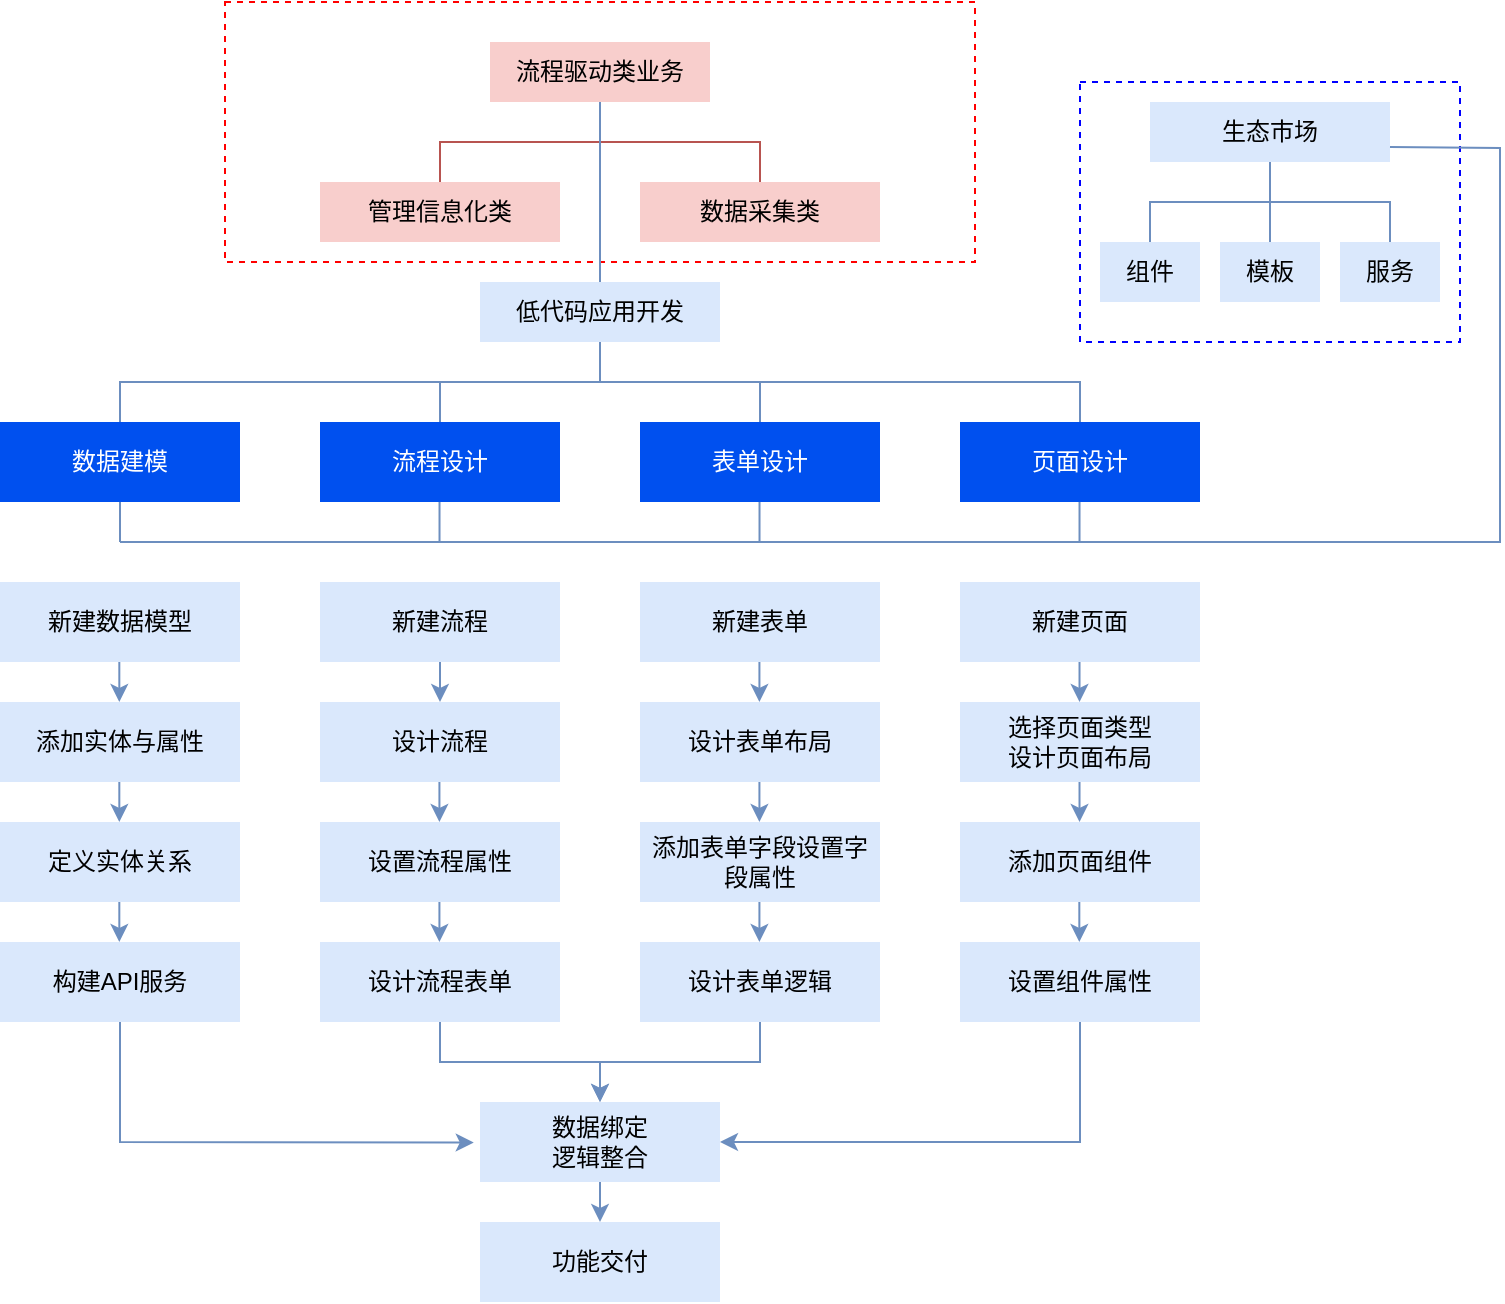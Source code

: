 <mxfile version="24.2.8" type="github">
  <diagram name="第 1 页" id="RNLNZzIKpRClcHgD1R4d">
    <mxGraphModel dx="2074" dy="678" grid="1" gridSize="10" guides="1" tooltips="1" connect="1" arrows="1" fold="1" page="1" pageScale="1" pageWidth="827" pageHeight="1169" math="0" shadow="0">
      <root>
        <mxCell id="0" />
        <mxCell id="1" parent="0" />
        <mxCell id="nhBofc9wbn79ew2FWKbZ-5" value="" style="rounded=0;whiteSpace=wrap;html=1;fillColor=none;strokeColor=#FF0000;dashed=1;" vertex="1" parent="1">
          <mxGeometry x="72.5" y="100" width="375" height="130" as="geometry" />
        </mxCell>
        <mxCell id="nhBofc9wbn79ew2FWKbZ-1" value="流程驱动类业务" style="rounded=0;whiteSpace=wrap;html=1;fillColor=#f8cecc;strokeColor=none;" vertex="1" parent="1">
          <mxGeometry x="205" y="120" width="110" height="30" as="geometry" />
        </mxCell>
        <mxCell id="nhBofc9wbn79ew2FWKbZ-2" value="管理信息化类" style="rounded=0;whiteSpace=wrap;html=1;fillColor=#f8cecc;strokeColor=none;" vertex="1" parent="1">
          <mxGeometry x="120" y="190" width="120" height="30" as="geometry" />
        </mxCell>
        <mxCell id="nhBofc9wbn79ew2FWKbZ-3" value="数据采集类" style="rounded=0;whiteSpace=wrap;html=1;fillColor=#f8cecc;strokeColor=none;" vertex="1" parent="1">
          <mxGeometry x="280" y="190" width="120" height="30" as="geometry" />
        </mxCell>
        <mxCell id="nhBofc9wbn79ew2FWKbZ-7" value="" style="endArrow=none;html=1;rounded=0;exitX=0.5;exitY=0;exitDx=0;exitDy=0;entryX=0.5;entryY=0;entryDx=0;entryDy=0;fillColor=#f8cecc;strokeColor=#b85450;" edge="1" parent="1" source="nhBofc9wbn79ew2FWKbZ-3" target="nhBofc9wbn79ew2FWKbZ-2">
          <mxGeometry width="50" height="50" relative="1" as="geometry">
            <mxPoint x="390" y="400" as="sourcePoint" />
            <mxPoint x="260" y="170" as="targetPoint" />
            <Array as="points">
              <mxPoint x="340" y="170" />
              <mxPoint x="180" y="170" />
            </Array>
          </mxGeometry>
        </mxCell>
        <mxCell id="nhBofc9wbn79ew2FWKbZ-9" value="流程设计" style="rounded=0;whiteSpace=wrap;html=1;fillColor=#0050ef;fontColor=#ffffff;strokeColor=none;" vertex="1" parent="1">
          <mxGeometry x="120" y="310" width="120" height="40" as="geometry" />
        </mxCell>
        <mxCell id="nhBofc9wbn79ew2FWKbZ-10" value="表单设计" style="rounded=0;whiteSpace=wrap;html=1;fillColor=#0050ef;fontColor=#ffffff;strokeColor=none;" vertex="1" parent="1">
          <mxGeometry x="280" y="310" width="120" height="40" as="geometry" />
        </mxCell>
        <mxCell id="nhBofc9wbn79ew2FWKbZ-11" value="页面设计" style="rounded=0;whiteSpace=wrap;html=1;fillColor=#0050ef;fontColor=#ffffff;strokeColor=none;" vertex="1" parent="1">
          <mxGeometry x="440" y="310" width="120" height="40" as="geometry" />
        </mxCell>
        <mxCell id="nhBofc9wbn79ew2FWKbZ-12" value="数据建模" style="rounded=0;whiteSpace=wrap;html=1;fillColor=#0050ef;fontColor=#ffffff;strokeColor=none;" vertex="1" parent="1">
          <mxGeometry x="-40" y="310" width="120" height="40" as="geometry" />
        </mxCell>
        <mxCell id="nhBofc9wbn79ew2FWKbZ-13" value="" style="endArrow=none;html=1;rounded=0;entryX=0.5;entryY=1;entryDx=0;entryDy=0;fillColor=#dae8fc;strokeColor=#6c8ebf;exitX=0.5;exitY=0;exitDx=0;exitDy=0;" edge="1" parent="1" source="nhBofc9wbn79ew2FWKbZ-55" target="nhBofc9wbn79ew2FWKbZ-1">
          <mxGeometry width="50" height="50" relative="1" as="geometry">
            <mxPoint x="260" y="220" as="sourcePoint" />
            <mxPoint x="440" y="180" as="targetPoint" />
          </mxGeometry>
        </mxCell>
        <mxCell id="nhBofc9wbn79ew2FWKbZ-15" value="" style="endArrow=none;html=1;rounded=0;exitX=0.5;exitY=0;exitDx=0;exitDy=0;fillColor=#dae8fc;strokeColor=#6c8ebf;" edge="1" parent="1" source="nhBofc9wbn79ew2FWKbZ-12">
          <mxGeometry width="50" height="50" relative="1" as="geometry">
            <mxPoint x="390" y="330" as="sourcePoint" />
            <mxPoint x="260" y="290" as="targetPoint" />
            <Array as="points">
              <mxPoint x="20" y="290" />
            </Array>
          </mxGeometry>
        </mxCell>
        <mxCell id="nhBofc9wbn79ew2FWKbZ-16" value="" style="endArrow=none;html=1;rounded=0;exitX=0.5;exitY=0;exitDx=0;exitDy=0;fillColor=#dae8fc;strokeColor=#6c8ebf;" edge="1" parent="1" source="nhBofc9wbn79ew2FWKbZ-11">
          <mxGeometry width="50" height="50" relative="1" as="geometry">
            <mxPoint x="390" y="330" as="sourcePoint" />
            <mxPoint x="260" y="290" as="targetPoint" />
            <Array as="points">
              <mxPoint x="500" y="290" />
            </Array>
          </mxGeometry>
        </mxCell>
        <mxCell id="nhBofc9wbn79ew2FWKbZ-17" value="" style="endArrow=none;html=1;rounded=0;entryX=0.5;entryY=0;entryDx=0;entryDy=0;fillColor=#dae8fc;strokeColor=#6c8ebf;" edge="1" parent="1" target="nhBofc9wbn79ew2FWKbZ-9">
          <mxGeometry width="50" height="50" relative="1" as="geometry">
            <mxPoint x="180" y="290" as="sourcePoint" />
            <mxPoint x="440" y="280" as="targetPoint" />
          </mxGeometry>
        </mxCell>
        <mxCell id="nhBofc9wbn79ew2FWKbZ-18" value="" style="endArrow=none;html=1;rounded=0;fillColor=#dae8fc;strokeColor=#6c8ebf;" edge="1" parent="1" target="nhBofc9wbn79ew2FWKbZ-10">
          <mxGeometry width="50" height="50" relative="1" as="geometry">
            <mxPoint x="340" y="290" as="sourcePoint" />
            <mxPoint x="339.5" y="240" as="targetPoint" />
          </mxGeometry>
        </mxCell>
        <mxCell id="nhBofc9wbn79ew2FWKbZ-19" value="新建流程" style="rounded=0;whiteSpace=wrap;html=1;fillColor=#dae8fc;strokeColor=none;" vertex="1" parent="1">
          <mxGeometry x="120" y="390" width="120" height="40" as="geometry" />
        </mxCell>
        <mxCell id="nhBofc9wbn79ew2FWKbZ-20" value="设计流程" style="rounded=0;whiteSpace=wrap;html=1;fillColor=#dae8fc;strokeColor=none;" vertex="1" parent="1">
          <mxGeometry x="120" y="450" width="120" height="40" as="geometry" />
        </mxCell>
        <mxCell id="nhBofc9wbn79ew2FWKbZ-22" value="新建表单" style="rounded=0;whiteSpace=wrap;html=1;fillColor=#dae8fc;strokeColor=none;" vertex="1" parent="1">
          <mxGeometry x="280" y="390" width="120" height="40" as="geometry" />
        </mxCell>
        <mxCell id="nhBofc9wbn79ew2FWKbZ-23" value="设计表单布局" style="rounded=0;whiteSpace=wrap;html=1;fillColor=#dae8fc;strokeColor=none;" vertex="1" parent="1">
          <mxGeometry x="280" y="450" width="120" height="40" as="geometry" />
        </mxCell>
        <mxCell id="nhBofc9wbn79ew2FWKbZ-24" value="新建页面" style="rounded=0;whiteSpace=wrap;html=1;fillColor=#dae8fc;strokeColor=none;" vertex="1" parent="1">
          <mxGeometry x="440" y="390" width="120" height="40" as="geometry" />
        </mxCell>
        <mxCell id="nhBofc9wbn79ew2FWKbZ-25" value="选择页面类型&lt;div&gt;设计页面布局&lt;/div&gt;" style="rounded=0;whiteSpace=wrap;html=1;fillColor=#dae8fc;strokeColor=none;" vertex="1" parent="1">
          <mxGeometry x="440" y="450" width="120" height="40" as="geometry" />
        </mxCell>
        <mxCell id="nhBofc9wbn79ew2FWKbZ-26" value="新建数据模型" style="rounded=0;whiteSpace=wrap;html=1;fillColor=#dae8fc;strokeColor=none;" vertex="1" parent="1">
          <mxGeometry x="-40" y="390" width="120" height="40" as="geometry" />
        </mxCell>
        <mxCell id="nhBofc9wbn79ew2FWKbZ-27" value="添加实体与属性" style="rounded=0;whiteSpace=wrap;html=1;fillColor=#dae8fc;strokeColor=none;" vertex="1" parent="1">
          <mxGeometry x="-40" y="450" width="120" height="40" as="geometry" />
        </mxCell>
        <mxCell id="nhBofc9wbn79ew2FWKbZ-28" value="设置流程属性" style="rounded=0;whiteSpace=wrap;html=1;fillColor=#dae8fc;strokeColor=none;" vertex="1" parent="1">
          <mxGeometry x="120" y="510" width="120" height="40" as="geometry" />
        </mxCell>
        <mxCell id="nhBofc9wbn79ew2FWKbZ-29" value="添加表单字段设置字段属性" style="rounded=0;whiteSpace=wrap;html=1;fillColor=#dae8fc;strokeColor=none;" vertex="1" parent="1">
          <mxGeometry x="280" y="510" width="120" height="40" as="geometry" />
        </mxCell>
        <mxCell id="nhBofc9wbn79ew2FWKbZ-30" value="添加页面组件" style="rounded=0;whiteSpace=wrap;html=1;fillColor=#dae8fc;strokeColor=none;" vertex="1" parent="1">
          <mxGeometry x="440" y="510" width="120" height="40" as="geometry" />
        </mxCell>
        <mxCell id="nhBofc9wbn79ew2FWKbZ-31" value="定义实体关系" style="rounded=0;whiteSpace=wrap;html=1;fillColor=#dae8fc;strokeColor=none;" vertex="1" parent="1">
          <mxGeometry x="-40" y="510" width="120" height="40" as="geometry" />
        </mxCell>
        <mxCell id="nhBofc9wbn79ew2FWKbZ-32" value="设计流程表单" style="rounded=0;whiteSpace=wrap;html=1;fillColor=#dae8fc;strokeColor=none;" vertex="1" parent="1">
          <mxGeometry x="120" y="570" width="120" height="40" as="geometry" />
        </mxCell>
        <mxCell id="nhBofc9wbn79ew2FWKbZ-33" value="设计表单逻辑" style="rounded=0;whiteSpace=wrap;html=1;fillColor=#dae8fc;strokeColor=none;" vertex="1" parent="1">
          <mxGeometry x="280" y="570" width="120" height="40" as="geometry" />
        </mxCell>
        <mxCell id="nhBofc9wbn79ew2FWKbZ-34" value="设置组件属性" style="rounded=0;whiteSpace=wrap;html=1;fillColor=#dae8fc;strokeColor=none;" vertex="1" parent="1">
          <mxGeometry x="440" y="570" width="120" height="40" as="geometry" />
        </mxCell>
        <mxCell id="nhBofc9wbn79ew2FWKbZ-35" value="构建API服务" style="rounded=0;whiteSpace=wrap;html=1;fillColor=#dae8fc;strokeColor=none;" vertex="1" parent="1">
          <mxGeometry x="-40" y="570" width="120" height="40" as="geometry" />
        </mxCell>
        <mxCell id="nhBofc9wbn79ew2FWKbZ-36" value="" style="endArrow=classic;html=1;rounded=0;exitX=0.5;exitY=1;exitDx=0;exitDy=0;entryX=0.5;entryY=0;entryDx=0;entryDy=0;fillColor=#dae8fc;strokeColor=#6c8ebf;" edge="1" parent="1" source="nhBofc9wbn79ew2FWKbZ-19" target="nhBofc9wbn79ew2FWKbZ-20">
          <mxGeometry width="50" height="50" relative="1" as="geometry">
            <mxPoint x="310" y="510" as="sourcePoint" />
            <mxPoint x="360" y="460" as="targetPoint" />
          </mxGeometry>
        </mxCell>
        <mxCell id="nhBofc9wbn79ew2FWKbZ-37" value="" style="endArrow=classic;html=1;rounded=0;exitX=0.5;exitY=1;exitDx=0;exitDy=0;entryX=0.5;entryY=0;entryDx=0;entryDy=0;fillColor=#dae8fc;strokeColor=#6c8ebf;" edge="1" parent="1">
          <mxGeometry width="50" height="50" relative="1" as="geometry">
            <mxPoint x="179.71" y="490" as="sourcePoint" />
            <mxPoint x="179.71" y="510" as="targetPoint" />
          </mxGeometry>
        </mxCell>
        <mxCell id="nhBofc9wbn79ew2FWKbZ-38" value="" style="endArrow=classic;html=1;rounded=0;exitX=0.5;exitY=1;exitDx=0;exitDy=0;entryX=0.5;entryY=0;entryDx=0;entryDy=0;fillColor=#dae8fc;strokeColor=#6c8ebf;" edge="1" parent="1">
          <mxGeometry width="50" height="50" relative="1" as="geometry">
            <mxPoint x="179.71" y="550" as="sourcePoint" />
            <mxPoint x="179.71" y="570" as="targetPoint" />
          </mxGeometry>
        </mxCell>
        <mxCell id="nhBofc9wbn79ew2FWKbZ-39" value="" style="endArrow=classic;html=1;rounded=0;exitX=0.5;exitY=1;exitDx=0;exitDy=0;entryX=0.5;entryY=0;entryDx=0;entryDy=0;fillColor=#dae8fc;strokeColor=#6c8ebf;" edge="1" parent="1">
          <mxGeometry width="50" height="50" relative="1" as="geometry">
            <mxPoint x="339.71" y="430" as="sourcePoint" />
            <mxPoint x="339.71" y="450" as="targetPoint" />
          </mxGeometry>
        </mxCell>
        <mxCell id="nhBofc9wbn79ew2FWKbZ-40" value="" style="endArrow=classic;html=1;rounded=0;exitX=0.5;exitY=1;exitDx=0;exitDy=0;entryX=0.5;entryY=0;entryDx=0;entryDy=0;fillColor=#dae8fc;strokeColor=#6c8ebf;" edge="1" parent="1">
          <mxGeometry width="50" height="50" relative="1" as="geometry">
            <mxPoint x="339.71" y="490" as="sourcePoint" />
            <mxPoint x="339.71" y="510" as="targetPoint" />
          </mxGeometry>
        </mxCell>
        <mxCell id="nhBofc9wbn79ew2FWKbZ-41" value="" style="endArrow=classic;html=1;rounded=0;exitX=0.5;exitY=1;exitDx=0;exitDy=0;entryX=0.5;entryY=0;entryDx=0;entryDy=0;fillColor=#dae8fc;strokeColor=#6c8ebf;" edge="1" parent="1">
          <mxGeometry width="50" height="50" relative="1" as="geometry">
            <mxPoint x="339.71" y="550" as="sourcePoint" />
            <mxPoint x="339.71" y="570" as="targetPoint" />
          </mxGeometry>
        </mxCell>
        <mxCell id="nhBofc9wbn79ew2FWKbZ-42" value="" style="endArrow=classic;html=1;rounded=0;exitX=0.5;exitY=1;exitDx=0;exitDy=0;entryX=0.5;entryY=0;entryDx=0;entryDy=0;fillColor=#dae8fc;strokeColor=#6c8ebf;" edge="1" parent="1">
          <mxGeometry width="50" height="50" relative="1" as="geometry">
            <mxPoint x="499.76" y="430" as="sourcePoint" />
            <mxPoint x="499.76" y="450" as="targetPoint" />
          </mxGeometry>
        </mxCell>
        <mxCell id="nhBofc9wbn79ew2FWKbZ-43" value="" style="endArrow=classic;html=1;rounded=0;exitX=0.5;exitY=1;exitDx=0;exitDy=0;entryX=0.5;entryY=0;entryDx=0;entryDy=0;fillColor=#dae8fc;strokeColor=#6c8ebf;" edge="1" parent="1">
          <mxGeometry width="50" height="50" relative="1" as="geometry">
            <mxPoint x="499.76" y="490" as="sourcePoint" />
            <mxPoint x="499.76" y="510" as="targetPoint" />
          </mxGeometry>
        </mxCell>
        <mxCell id="nhBofc9wbn79ew2FWKbZ-44" value="" style="endArrow=classic;html=1;rounded=0;exitX=0.5;exitY=1;exitDx=0;exitDy=0;entryX=0.5;entryY=0;entryDx=0;entryDy=0;fillColor=#dae8fc;strokeColor=#6c8ebf;" edge="1" parent="1">
          <mxGeometry width="50" height="50" relative="1" as="geometry">
            <mxPoint x="499.66" y="550" as="sourcePoint" />
            <mxPoint x="499.66" y="570" as="targetPoint" />
          </mxGeometry>
        </mxCell>
        <mxCell id="nhBofc9wbn79ew2FWKbZ-46" value="" style="endArrow=classic;html=1;rounded=0;exitX=0.5;exitY=1;exitDx=0;exitDy=0;entryX=0.5;entryY=0;entryDx=0;entryDy=0;fillColor=#dae8fc;strokeColor=#6c8ebf;" edge="1" parent="1">
          <mxGeometry width="50" height="50" relative="1" as="geometry">
            <mxPoint x="19.66" y="430" as="sourcePoint" />
            <mxPoint x="19.66" y="450" as="targetPoint" />
          </mxGeometry>
        </mxCell>
        <mxCell id="nhBofc9wbn79ew2FWKbZ-47" value="" style="endArrow=classic;html=1;rounded=0;exitX=0.5;exitY=1;exitDx=0;exitDy=0;entryX=0.5;entryY=0;entryDx=0;entryDy=0;fillColor=#dae8fc;strokeColor=#6c8ebf;" edge="1" parent="1">
          <mxGeometry width="50" height="50" relative="1" as="geometry">
            <mxPoint x="19.66" y="490" as="sourcePoint" />
            <mxPoint x="19.66" y="510" as="targetPoint" />
          </mxGeometry>
        </mxCell>
        <mxCell id="nhBofc9wbn79ew2FWKbZ-48" value="" style="endArrow=classic;html=1;rounded=0;exitX=0.5;exitY=1;exitDx=0;exitDy=0;entryX=0.5;entryY=0;entryDx=0;entryDy=0;fillColor=#dae8fc;strokeColor=#6c8ebf;" edge="1" parent="1">
          <mxGeometry width="50" height="50" relative="1" as="geometry">
            <mxPoint x="19.66" y="550" as="sourcePoint" />
            <mxPoint x="19.66" y="570" as="targetPoint" />
          </mxGeometry>
        </mxCell>
        <mxCell id="nhBofc9wbn79ew2FWKbZ-49" value="" style="rounded=0;whiteSpace=wrap;html=1;fillColor=none;strokeColor=#0000FF;dashed=1;" vertex="1" parent="1">
          <mxGeometry x="500" y="140" width="190" height="130" as="geometry" />
        </mxCell>
        <mxCell id="nhBofc9wbn79ew2FWKbZ-50" value="生态市场" style="rounded=0;whiteSpace=wrap;html=1;fillColor=#dae8fc;strokeColor=none;" vertex="1" parent="1">
          <mxGeometry x="535" y="150" width="120" height="30" as="geometry" />
        </mxCell>
        <mxCell id="nhBofc9wbn79ew2FWKbZ-51" value="组件" style="rounded=0;whiteSpace=wrap;html=1;fillColor=#dae8fc;strokeColor=none;" vertex="1" parent="1">
          <mxGeometry x="510" y="220" width="50" height="30" as="geometry" />
        </mxCell>
        <mxCell id="nhBofc9wbn79ew2FWKbZ-52" value="模板" style="rounded=0;whiteSpace=wrap;html=1;fillColor=#dae8fc;strokeColor=none;" vertex="1" parent="1">
          <mxGeometry x="570" y="220" width="50" height="30" as="geometry" />
        </mxCell>
        <mxCell id="nhBofc9wbn79ew2FWKbZ-53" value="服务" style="rounded=0;whiteSpace=wrap;html=1;fillColor=#dae8fc;strokeColor=none;" vertex="1" parent="1">
          <mxGeometry x="630" y="220" width="50" height="30" as="geometry" />
        </mxCell>
        <mxCell id="nhBofc9wbn79ew2FWKbZ-55" value="低代码应用开发" style="rounded=0;whiteSpace=wrap;html=1;fillColor=#dae8fc;strokeColor=none;" vertex="1" parent="1">
          <mxGeometry x="200" y="240" width="120" height="30" as="geometry" />
        </mxCell>
        <mxCell id="nhBofc9wbn79ew2FWKbZ-56" value="" style="endArrow=none;html=1;rounded=0;entryX=0.5;entryY=1;entryDx=0;entryDy=0;fillColor=#dae8fc;strokeColor=#6c8ebf;" edge="1" parent="1" target="nhBofc9wbn79ew2FWKbZ-55">
          <mxGeometry width="50" height="50" relative="1" as="geometry">
            <mxPoint x="260" y="290" as="sourcePoint" />
            <mxPoint x="270" y="120" as="targetPoint" />
          </mxGeometry>
        </mxCell>
        <mxCell id="nhBofc9wbn79ew2FWKbZ-59" value="" style="endArrow=none;html=1;rounded=0;exitX=0.5;exitY=0;exitDx=0;exitDy=0;entryX=0.5;entryY=1;entryDx=0;entryDy=0;fillColor=#dae8fc;strokeColor=#6c8ebf;" edge="1" parent="1" source="nhBofc9wbn79ew2FWKbZ-51" target="nhBofc9wbn79ew2FWKbZ-50">
          <mxGeometry width="50" height="50" relative="1" as="geometry">
            <mxPoint x="570" y="300" as="sourcePoint" />
            <mxPoint x="620" y="250" as="targetPoint" />
            <Array as="points">
              <mxPoint x="535" y="200" />
              <mxPoint x="595" y="200" />
            </Array>
          </mxGeometry>
        </mxCell>
        <mxCell id="nhBofc9wbn79ew2FWKbZ-60" value="" style="endArrow=none;html=1;rounded=0;entryX=0.5;entryY=0;entryDx=0;entryDy=0;fillColor=#dae8fc;strokeColor=#6c8ebf;" edge="1" parent="1" target="nhBofc9wbn79ew2FWKbZ-52">
          <mxGeometry width="50" height="50" relative="1" as="geometry">
            <mxPoint x="595" y="200" as="sourcePoint" />
            <mxPoint x="620" y="270" as="targetPoint" />
          </mxGeometry>
        </mxCell>
        <mxCell id="nhBofc9wbn79ew2FWKbZ-61" value="" style="endArrow=none;html=1;rounded=0;entryX=0.5;entryY=0;entryDx=0;entryDy=0;fillColor=#dae8fc;strokeColor=#6c8ebf;" edge="1" parent="1" target="nhBofc9wbn79ew2FWKbZ-53">
          <mxGeometry width="50" height="50" relative="1" as="geometry">
            <mxPoint x="590" y="200" as="sourcePoint" />
            <mxPoint x="630" y="250" as="targetPoint" />
            <Array as="points">
              <mxPoint x="655" y="200" />
            </Array>
          </mxGeometry>
        </mxCell>
        <mxCell id="nhBofc9wbn79ew2FWKbZ-62" value="" style="endArrow=none;html=1;rounded=0;entryX=1;entryY=0.75;entryDx=0;entryDy=0;fillColor=#dae8fc;strokeColor=#6c8ebf;" edge="1" parent="1" target="nhBofc9wbn79ew2FWKbZ-50">
          <mxGeometry width="50" height="50" relative="1" as="geometry">
            <mxPoint x="20" y="370" as="sourcePoint" />
            <mxPoint x="530" y="300" as="targetPoint" />
            <Array as="points">
              <mxPoint x="710" y="370" />
              <mxPoint x="710" y="250" />
              <mxPoint x="710" y="173" />
            </Array>
          </mxGeometry>
        </mxCell>
        <mxCell id="nhBofc9wbn79ew2FWKbZ-63" value="" style="endArrow=none;html=1;rounded=0;entryX=0.5;entryY=1;entryDx=0;entryDy=0;fillColor=#dae8fc;strokeColor=#6c8ebf;" edge="1" parent="1" target="nhBofc9wbn79ew2FWKbZ-12">
          <mxGeometry width="50" height="50" relative="1" as="geometry">
            <mxPoint x="20" y="370" as="sourcePoint" />
            <mxPoint x="290" y="320" as="targetPoint" />
          </mxGeometry>
        </mxCell>
        <mxCell id="nhBofc9wbn79ew2FWKbZ-64" value="" style="endArrow=none;html=1;rounded=0;entryX=0.5;entryY=1;entryDx=0;entryDy=0;fillColor=#dae8fc;strokeColor=#6c8ebf;" edge="1" parent="1">
          <mxGeometry width="50" height="50" relative="1" as="geometry">
            <mxPoint x="179.76" y="370" as="sourcePoint" />
            <mxPoint x="179.76" y="350" as="targetPoint" />
          </mxGeometry>
        </mxCell>
        <mxCell id="nhBofc9wbn79ew2FWKbZ-65" value="" style="endArrow=none;html=1;rounded=0;entryX=0.5;entryY=1;entryDx=0;entryDy=0;fillColor=#dae8fc;strokeColor=#6c8ebf;" edge="1" parent="1">
          <mxGeometry width="50" height="50" relative="1" as="geometry">
            <mxPoint x="339.76" y="370" as="sourcePoint" />
            <mxPoint x="339.76" y="350" as="targetPoint" />
          </mxGeometry>
        </mxCell>
        <mxCell id="nhBofc9wbn79ew2FWKbZ-66" value="" style="endArrow=none;html=1;rounded=0;entryX=0.5;entryY=1;entryDx=0;entryDy=0;fillColor=#dae8fc;strokeColor=#6c8ebf;" edge="1" parent="1">
          <mxGeometry width="50" height="50" relative="1" as="geometry">
            <mxPoint x="499.76" y="370" as="sourcePoint" />
            <mxPoint x="499.76" y="350" as="targetPoint" />
          </mxGeometry>
        </mxCell>
        <mxCell id="nhBofc9wbn79ew2FWKbZ-67" value="数据绑定&lt;div&gt;逻辑整合&lt;/div&gt;" style="rounded=0;whiteSpace=wrap;html=1;fillColor=#dae8fc;strokeColor=none;" vertex="1" parent="1">
          <mxGeometry x="200" y="650" width="120" height="40" as="geometry" />
        </mxCell>
        <mxCell id="nhBofc9wbn79ew2FWKbZ-68" value="功能交付" style="rounded=0;whiteSpace=wrap;html=1;fillColor=#dae8fc;strokeColor=none;" vertex="1" parent="1">
          <mxGeometry x="200" y="710" width="120" height="40" as="geometry" />
        </mxCell>
        <mxCell id="nhBofc9wbn79ew2FWKbZ-69" value="" style="endArrow=classic;html=1;rounded=0;exitX=0.5;exitY=1;exitDx=0;exitDy=0;entryX=-0.026;entryY=0.507;entryDx=0;entryDy=0;entryPerimeter=0;fillColor=#dae8fc;strokeColor=#6c8ebf;" edge="1" parent="1" source="nhBofc9wbn79ew2FWKbZ-35" target="nhBofc9wbn79ew2FWKbZ-67">
          <mxGeometry width="50" height="50" relative="1" as="geometry">
            <mxPoint x="310" y="660" as="sourcePoint" />
            <mxPoint x="360" y="610" as="targetPoint" />
            <Array as="points">
              <mxPoint x="20" y="670" />
            </Array>
          </mxGeometry>
        </mxCell>
        <mxCell id="nhBofc9wbn79ew2FWKbZ-71" value="" style="endArrow=classic;html=1;rounded=0;exitX=0.5;exitY=1;exitDx=0;exitDy=0;entryX=1;entryY=0.5;entryDx=0;entryDy=0;fillColor=#dae8fc;strokeColor=#6c8ebf;" edge="1" parent="1" source="nhBofc9wbn79ew2FWKbZ-34" target="nhBofc9wbn79ew2FWKbZ-67">
          <mxGeometry width="50" height="50" relative="1" as="geometry">
            <mxPoint x="360" y="630" as="sourcePoint" />
            <mxPoint x="410" y="580" as="targetPoint" />
            <Array as="points">
              <mxPoint x="500" y="670" />
            </Array>
          </mxGeometry>
        </mxCell>
        <mxCell id="nhBofc9wbn79ew2FWKbZ-72" value="" style="endArrow=classic;html=1;rounded=0;exitX=0.5;exitY=1;exitDx=0;exitDy=0;entryX=0.5;entryY=0;entryDx=0;entryDy=0;fillColor=#dae8fc;strokeColor=#6c8ebf;" edge="1" parent="1" source="nhBofc9wbn79ew2FWKbZ-32" target="nhBofc9wbn79ew2FWKbZ-67">
          <mxGeometry width="50" height="50" relative="1" as="geometry">
            <mxPoint x="300" y="660" as="sourcePoint" />
            <mxPoint x="350" y="610" as="targetPoint" />
            <Array as="points">
              <mxPoint x="180" y="630" />
              <mxPoint x="260" y="630" />
            </Array>
          </mxGeometry>
        </mxCell>
        <mxCell id="nhBofc9wbn79ew2FWKbZ-73" value="" style="endArrow=classic;html=1;rounded=0;entryX=0.5;entryY=0;entryDx=0;entryDy=0;exitX=0.5;exitY=1;exitDx=0;exitDy=0;fillColor=#dae8fc;strokeColor=#6c8ebf;" edge="1" parent="1" source="nhBofc9wbn79ew2FWKbZ-33" target="nhBofc9wbn79ew2FWKbZ-67">
          <mxGeometry width="50" height="50" relative="1" as="geometry">
            <mxPoint x="300" y="660" as="sourcePoint" />
            <mxPoint x="350" y="610" as="targetPoint" />
            <Array as="points">
              <mxPoint x="340" y="630" />
              <mxPoint x="260" y="630" />
            </Array>
          </mxGeometry>
        </mxCell>
        <mxCell id="nhBofc9wbn79ew2FWKbZ-74" value="" style="endArrow=classic;html=1;rounded=0;exitX=0.5;exitY=1;exitDx=0;exitDy=0;entryX=0.5;entryY=0;entryDx=0;entryDy=0;fillColor=#dae8fc;strokeColor=#6c8ebf;" edge="1" parent="1" source="nhBofc9wbn79ew2FWKbZ-67" target="nhBofc9wbn79ew2FWKbZ-68">
          <mxGeometry width="50" height="50" relative="1" as="geometry">
            <mxPoint x="400" y="540" as="sourcePoint" />
            <mxPoint x="450" y="490" as="targetPoint" />
          </mxGeometry>
        </mxCell>
      </root>
    </mxGraphModel>
  </diagram>
</mxfile>
